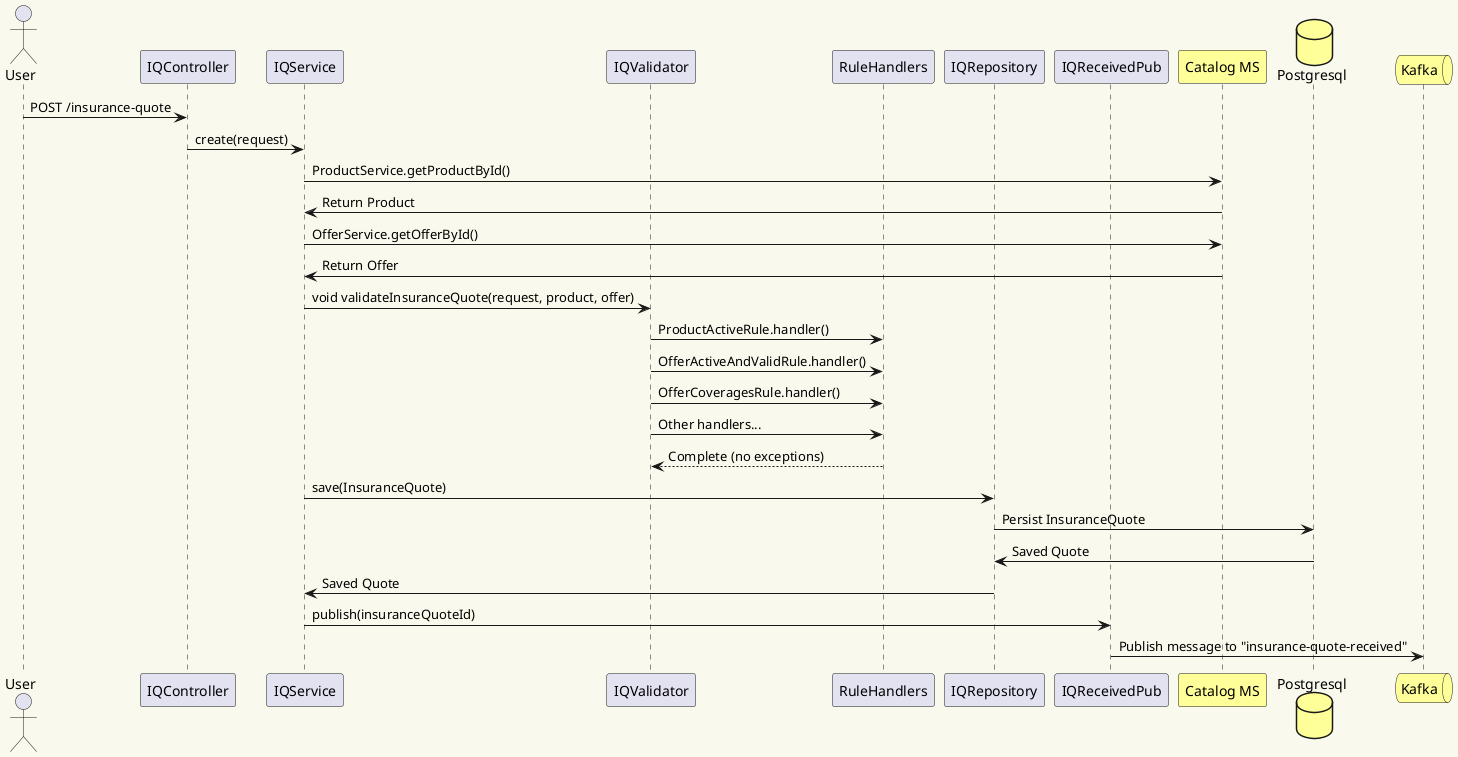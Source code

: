 @startuml
skinparam backgroundColor #faf9ed
actor User
participant "IQController" as IQC
participant "IQService" as IQS
participant "IQValidator" as IQV
participant "RuleHandlers" as RH
participant "IQRepository" as IQR
participant "IQReceivedPub" as IQP
participant "Catalog MS" as CM #ffff99
database "Postgresql" as DB #ffff99
queue "Kafka" as K #ffff99

User -> IQC: POST /insurance-quote
IQC -> IQS: create(request)

IQS -> CM: ProductService.getProductById()
CM -> IQS: Return Product
IQS -> CM: OfferService.getOfferById()
CM -> IQS: Return Offer

IQS -> IQV: void validateInsuranceQuote(request, product, offer)
IQV -> RH: ProductActiveRule.handler()
IQV -> RH: OfferActiveAndValidRule.handler()
IQV -> RH: OfferCoveragesRule.handler()
IQV -> RH: Other handlers...
RH --> IQV: Complete (no exceptions)

IQS -> IQR: save(InsuranceQuote)
IQR -> DB: Persist InsuranceQuote
DB -> IQR: Saved Quote
IQR -> IQS: Saved Quote

IQS -> IQP: publish(insuranceQuoteId)
IQP -> K: Publish message to "insurance-quote-received"
@enduml
